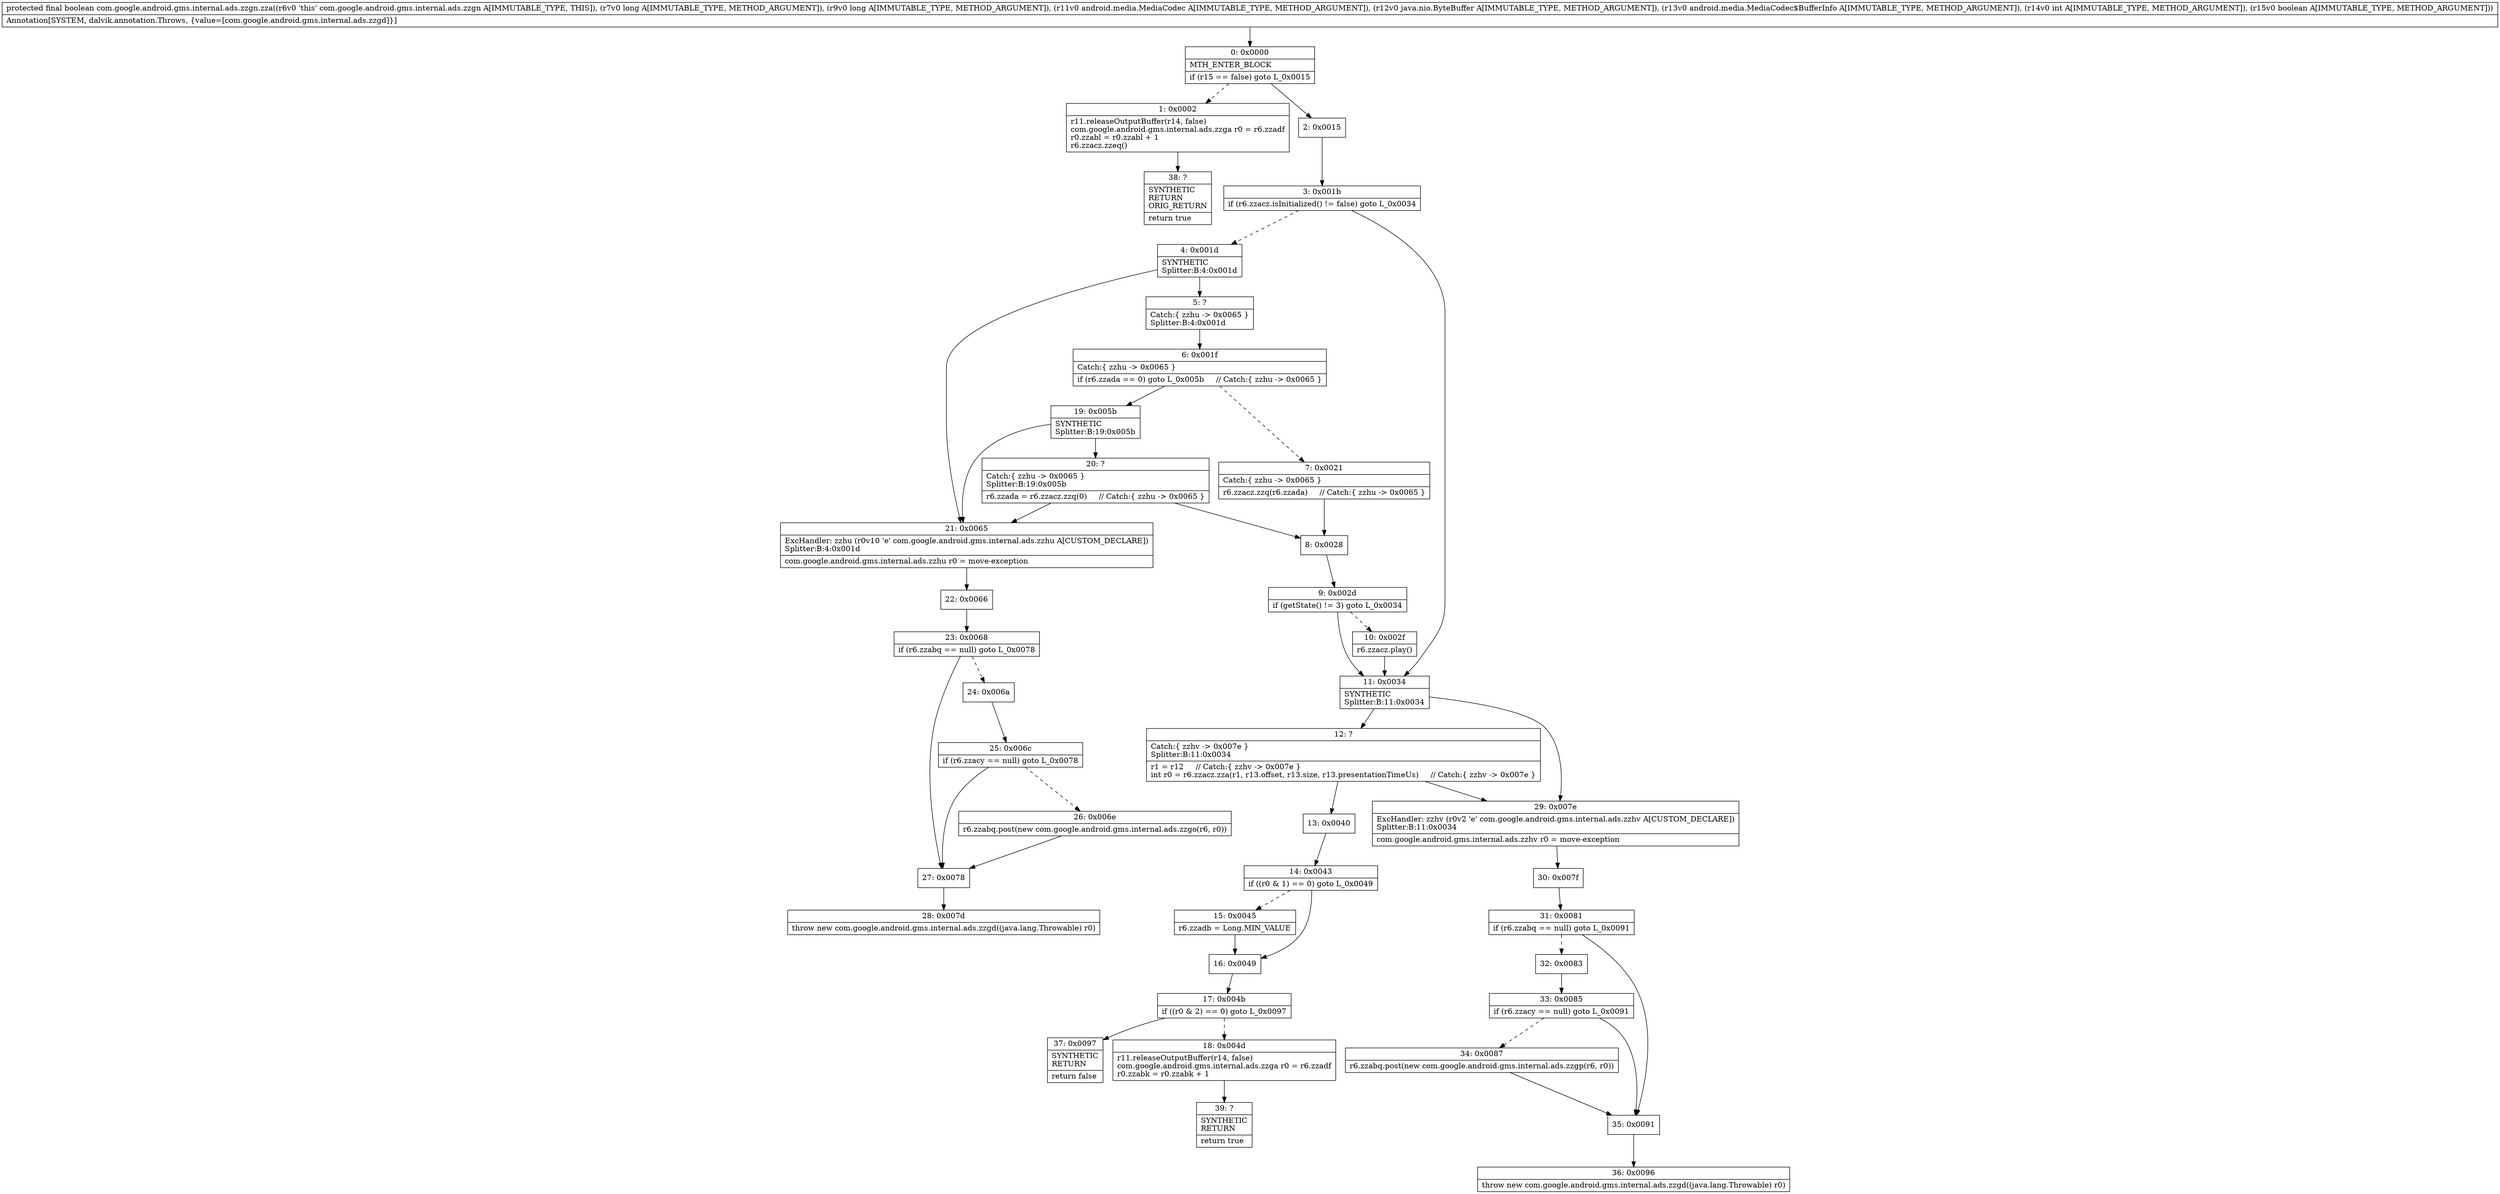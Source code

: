 digraph "CFG forcom.google.android.gms.internal.ads.zzgn.zza(JJLandroid\/media\/MediaCodec;Ljava\/nio\/ByteBuffer;Landroid\/media\/MediaCodec$BufferInfo;IZ)Z" {
Node_0 [shape=record,label="{0\:\ 0x0000|MTH_ENTER_BLOCK\l|if (r15 == false) goto L_0x0015\l}"];
Node_1 [shape=record,label="{1\:\ 0x0002|r11.releaseOutputBuffer(r14, false)\lcom.google.android.gms.internal.ads.zzga r0 = r6.zzadf\lr0.zzabl = r0.zzabl + 1\lr6.zzacz.zzeq()\l}"];
Node_2 [shape=record,label="{2\:\ 0x0015}"];
Node_3 [shape=record,label="{3\:\ 0x001b|if (r6.zzacz.isInitialized() != false) goto L_0x0034\l}"];
Node_4 [shape=record,label="{4\:\ 0x001d|SYNTHETIC\lSplitter:B:4:0x001d\l}"];
Node_5 [shape=record,label="{5\:\ ?|Catch:\{ zzhu \-\> 0x0065 \}\lSplitter:B:4:0x001d\l}"];
Node_6 [shape=record,label="{6\:\ 0x001f|Catch:\{ zzhu \-\> 0x0065 \}\l|if (r6.zzada == 0) goto L_0x005b     \/\/ Catch:\{ zzhu \-\> 0x0065 \}\l}"];
Node_7 [shape=record,label="{7\:\ 0x0021|Catch:\{ zzhu \-\> 0x0065 \}\l|r6.zzacz.zzq(r6.zzada)     \/\/ Catch:\{ zzhu \-\> 0x0065 \}\l}"];
Node_8 [shape=record,label="{8\:\ 0x0028}"];
Node_9 [shape=record,label="{9\:\ 0x002d|if (getState() != 3) goto L_0x0034\l}"];
Node_10 [shape=record,label="{10\:\ 0x002f|r6.zzacz.play()\l}"];
Node_11 [shape=record,label="{11\:\ 0x0034|SYNTHETIC\lSplitter:B:11:0x0034\l}"];
Node_12 [shape=record,label="{12\:\ ?|Catch:\{ zzhv \-\> 0x007e \}\lSplitter:B:11:0x0034\l|r1 = r12     \/\/ Catch:\{ zzhv \-\> 0x007e \}\lint r0 = r6.zzacz.zza(r1, r13.offset, r13.size, r13.presentationTimeUs)     \/\/ Catch:\{ zzhv \-\> 0x007e \}\l}"];
Node_13 [shape=record,label="{13\:\ 0x0040}"];
Node_14 [shape=record,label="{14\:\ 0x0043|if ((r0 & 1) == 0) goto L_0x0049\l}"];
Node_15 [shape=record,label="{15\:\ 0x0045|r6.zzadb = Long.MIN_VALUE\l}"];
Node_16 [shape=record,label="{16\:\ 0x0049}"];
Node_17 [shape=record,label="{17\:\ 0x004b|if ((r0 & 2) == 0) goto L_0x0097\l}"];
Node_18 [shape=record,label="{18\:\ 0x004d|r11.releaseOutputBuffer(r14, false)\lcom.google.android.gms.internal.ads.zzga r0 = r6.zzadf\lr0.zzabk = r0.zzabk + 1\l}"];
Node_19 [shape=record,label="{19\:\ 0x005b|SYNTHETIC\lSplitter:B:19:0x005b\l}"];
Node_20 [shape=record,label="{20\:\ ?|Catch:\{ zzhu \-\> 0x0065 \}\lSplitter:B:19:0x005b\l|r6.zzada = r6.zzacz.zzq(0)     \/\/ Catch:\{ zzhu \-\> 0x0065 \}\l}"];
Node_21 [shape=record,label="{21\:\ 0x0065|ExcHandler: zzhu (r0v10 'e' com.google.android.gms.internal.ads.zzhu A[CUSTOM_DECLARE])\lSplitter:B:4:0x001d\l|com.google.android.gms.internal.ads.zzhu r0 = move\-exception\l}"];
Node_22 [shape=record,label="{22\:\ 0x0066}"];
Node_23 [shape=record,label="{23\:\ 0x0068|if (r6.zzabq == null) goto L_0x0078\l}"];
Node_24 [shape=record,label="{24\:\ 0x006a}"];
Node_25 [shape=record,label="{25\:\ 0x006c|if (r6.zzacy == null) goto L_0x0078\l}"];
Node_26 [shape=record,label="{26\:\ 0x006e|r6.zzabq.post(new com.google.android.gms.internal.ads.zzgo(r6, r0))\l}"];
Node_27 [shape=record,label="{27\:\ 0x0078}"];
Node_28 [shape=record,label="{28\:\ 0x007d|throw new com.google.android.gms.internal.ads.zzgd((java.lang.Throwable) r0)\l}"];
Node_29 [shape=record,label="{29\:\ 0x007e|ExcHandler: zzhv (r0v2 'e' com.google.android.gms.internal.ads.zzhv A[CUSTOM_DECLARE])\lSplitter:B:11:0x0034\l|com.google.android.gms.internal.ads.zzhv r0 = move\-exception\l}"];
Node_30 [shape=record,label="{30\:\ 0x007f}"];
Node_31 [shape=record,label="{31\:\ 0x0081|if (r6.zzabq == null) goto L_0x0091\l}"];
Node_32 [shape=record,label="{32\:\ 0x0083}"];
Node_33 [shape=record,label="{33\:\ 0x0085|if (r6.zzacy == null) goto L_0x0091\l}"];
Node_34 [shape=record,label="{34\:\ 0x0087|r6.zzabq.post(new com.google.android.gms.internal.ads.zzgp(r6, r0))\l}"];
Node_35 [shape=record,label="{35\:\ 0x0091}"];
Node_36 [shape=record,label="{36\:\ 0x0096|throw new com.google.android.gms.internal.ads.zzgd((java.lang.Throwable) r0)\l}"];
Node_37 [shape=record,label="{37\:\ 0x0097|SYNTHETIC\lRETURN\l|return false\l}"];
Node_38 [shape=record,label="{38\:\ ?|SYNTHETIC\lRETURN\lORIG_RETURN\l|return true\l}"];
Node_39 [shape=record,label="{39\:\ ?|SYNTHETIC\lRETURN\l|return true\l}"];
MethodNode[shape=record,label="{protected final boolean com.google.android.gms.internal.ads.zzgn.zza((r6v0 'this' com.google.android.gms.internal.ads.zzgn A[IMMUTABLE_TYPE, THIS]), (r7v0 long A[IMMUTABLE_TYPE, METHOD_ARGUMENT]), (r9v0 long A[IMMUTABLE_TYPE, METHOD_ARGUMENT]), (r11v0 android.media.MediaCodec A[IMMUTABLE_TYPE, METHOD_ARGUMENT]), (r12v0 java.nio.ByteBuffer A[IMMUTABLE_TYPE, METHOD_ARGUMENT]), (r13v0 android.media.MediaCodec$BufferInfo A[IMMUTABLE_TYPE, METHOD_ARGUMENT]), (r14v0 int A[IMMUTABLE_TYPE, METHOD_ARGUMENT]), (r15v0 boolean A[IMMUTABLE_TYPE, METHOD_ARGUMENT]))  | Annotation[SYSTEM, dalvik.annotation.Throws, \{value=[com.google.android.gms.internal.ads.zzgd]\}]\l}"];
MethodNode -> Node_0;
Node_0 -> Node_1[style=dashed];
Node_0 -> Node_2;
Node_1 -> Node_38;
Node_2 -> Node_3;
Node_3 -> Node_4[style=dashed];
Node_3 -> Node_11;
Node_4 -> Node_5;
Node_4 -> Node_21;
Node_5 -> Node_6;
Node_6 -> Node_7[style=dashed];
Node_6 -> Node_19;
Node_7 -> Node_8;
Node_8 -> Node_9;
Node_9 -> Node_10[style=dashed];
Node_9 -> Node_11;
Node_10 -> Node_11;
Node_11 -> Node_12;
Node_11 -> Node_29;
Node_12 -> Node_13;
Node_12 -> Node_29;
Node_13 -> Node_14;
Node_14 -> Node_15[style=dashed];
Node_14 -> Node_16;
Node_15 -> Node_16;
Node_16 -> Node_17;
Node_17 -> Node_18[style=dashed];
Node_17 -> Node_37;
Node_18 -> Node_39;
Node_19 -> Node_20;
Node_19 -> Node_21;
Node_20 -> Node_21;
Node_20 -> Node_8;
Node_21 -> Node_22;
Node_22 -> Node_23;
Node_23 -> Node_24[style=dashed];
Node_23 -> Node_27;
Node_24 -> Node_25;
Node_25 -> Node_26[style=dashed];
Node_25 -> Node_27;
Node_26 -> Node_27;
Node_27 -> Node_28;
Node_29 -> Node_30;
Node_30 -> Node_31;
Node_31 -> Node_32[style=dashed];
Node_31 -> Node_35;
Node_32 -> Node_33;
Node_33 -> Node_34[style=dashed];
Node_33 -> Node_35;
Node_34 -> Node_35;
Node_35 -> Node_36;
}


